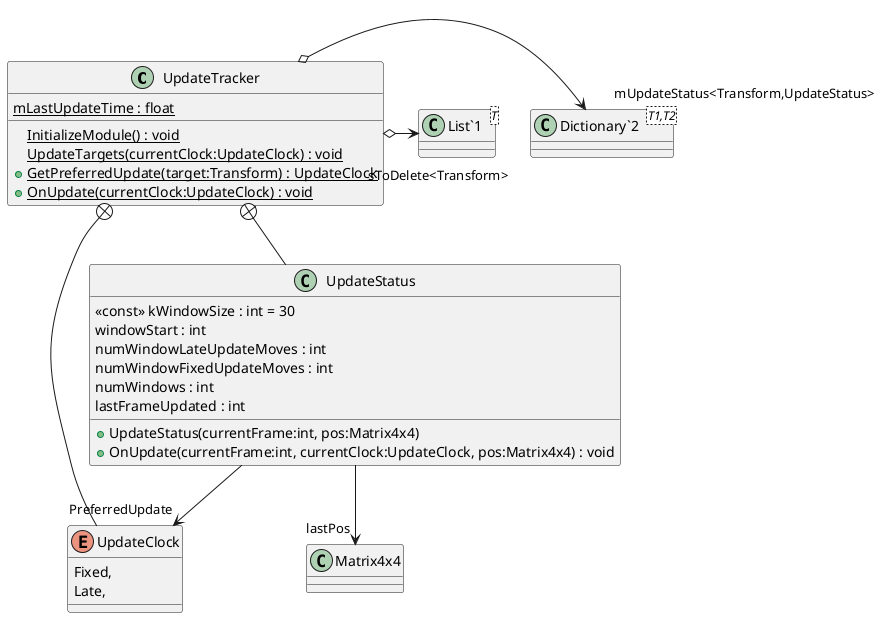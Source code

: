 @startuml
class UpdateTracker {
    {static} InitializeModule() : void
    {static} UpdateTargets(currentClock:UpdateClock) : void
    + {static} GetPreferredUpdate(target:Transform) : UpdateClock
    {static} mLastUpdateTime : float
    + {static} OnUpdate(currentClock:UpdateClock) : void
}
enum UpdateClock {
    Fixed,
    Late,
}
class UpdateStatus {
    <<const>> kWindowSize : int = 30
    windowStart : int
    numWindowLateUpdateMoves : int
    numWindowFixedUpdateMoves : int
    numWindows : int
    lastFrameUpdated : int
    + UpdateStatus(currentFrame:int, pos:Matrix4x4)
    + OnUpdate(currentFrame:int, currentClock:UpdateClock, pos:Matrix4x4) : void
}
class "Dictionary`2"<T1,T2> {
}
class "List`1"<T> {
}
UpdateTracker o-> "mUpdateStatus<Transform,UpdateStatus>" "Dictionary`2"
UpdateTracker o-> "sToDelete<Transform>" "List`1"
UpdateTracker +-- UpdateClock
UpdateTracker +-- UpdateStatus
UpdateStatus --> "lastPos" Matrix4x4
UpdateStatus --> "PreferredUpdate" UpdateClock
@enduml
